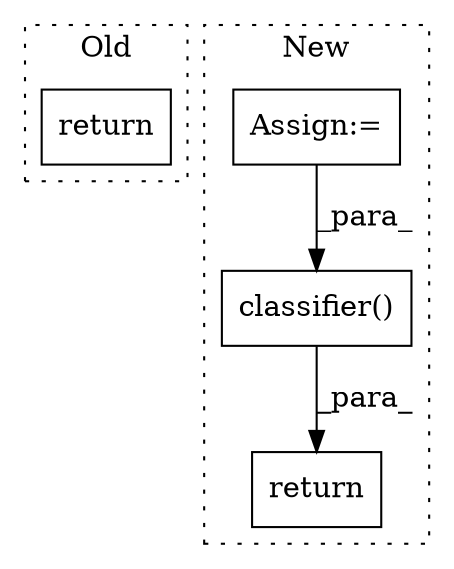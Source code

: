 digraph G {
subgraph cluster0 {
1 [label="return" a="93" s="9974" l="7" shape="box"];
label = "Old";
style="dotted";
}
subgraph cluster1 {
2 [label="classifier()" a="75" s="9937,9954" l="16,1" shape="box"];
3 [label="return" a="93" s="10003" l="7" shape="box"];
4 [label="Assign:=" a="68" s="9847" l="3" shape="box"];
label = "New";
style="dotted";
}
2 -> 3 [label="_para_"];
4 -> 2 [label="_para_"];
}